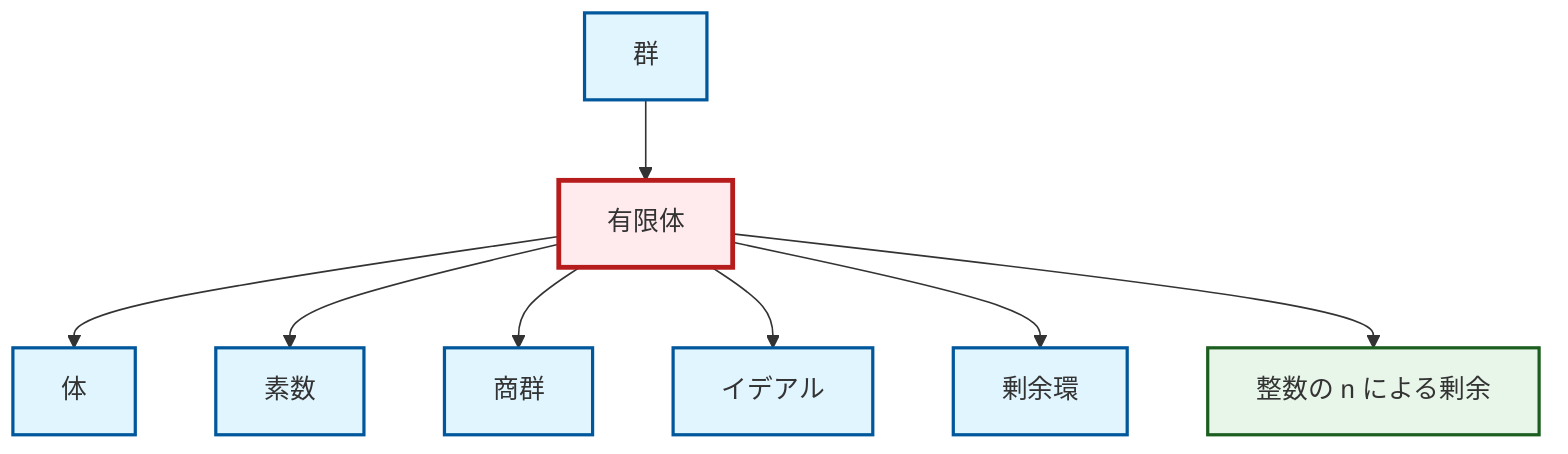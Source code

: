 graph TD
    classDef definition fill:#e1f5fe,stroke:#01579b,stroke-width:2px
    classDef theorem fill:#f3e5f5,stroke:#4a148c,stroke-width:2px
    classDef axiom fill:#fff3e0,stroke:#e65100,stroke-width:2px
    classDef example fill:#e8f5e9,stroke:#1b5e20,stroke-width:2px
    classDef current fill:#ffebee,stroke:#b71c1c,stroke-width:3px
    def-group["群"]:::definition
    ex-quotient-integers-mod-n["整数の n による剰余"]:::example
    def-quotient-ring["剰余環"]:::definition
    ex-finite-field["有限体"]:::example
    def-quotient-group["商群"]:::definition
    def-field["体"]:::definition
    def-prime["素数"]:::definition
    def-ideal["イデアル"]:::definition
    ex-finite-field --> def-field
    ex-finite-field --> def-prime
    ex-finite-field --> def-quotient-group
    ex-finite-field --> def-ideal
    ex-finite-field --> def-quotient-ring
    def-group --> ex-finite-field
    ex-finite-field --> ex-quotient-integers-mod-n
    class ex-finite-field current